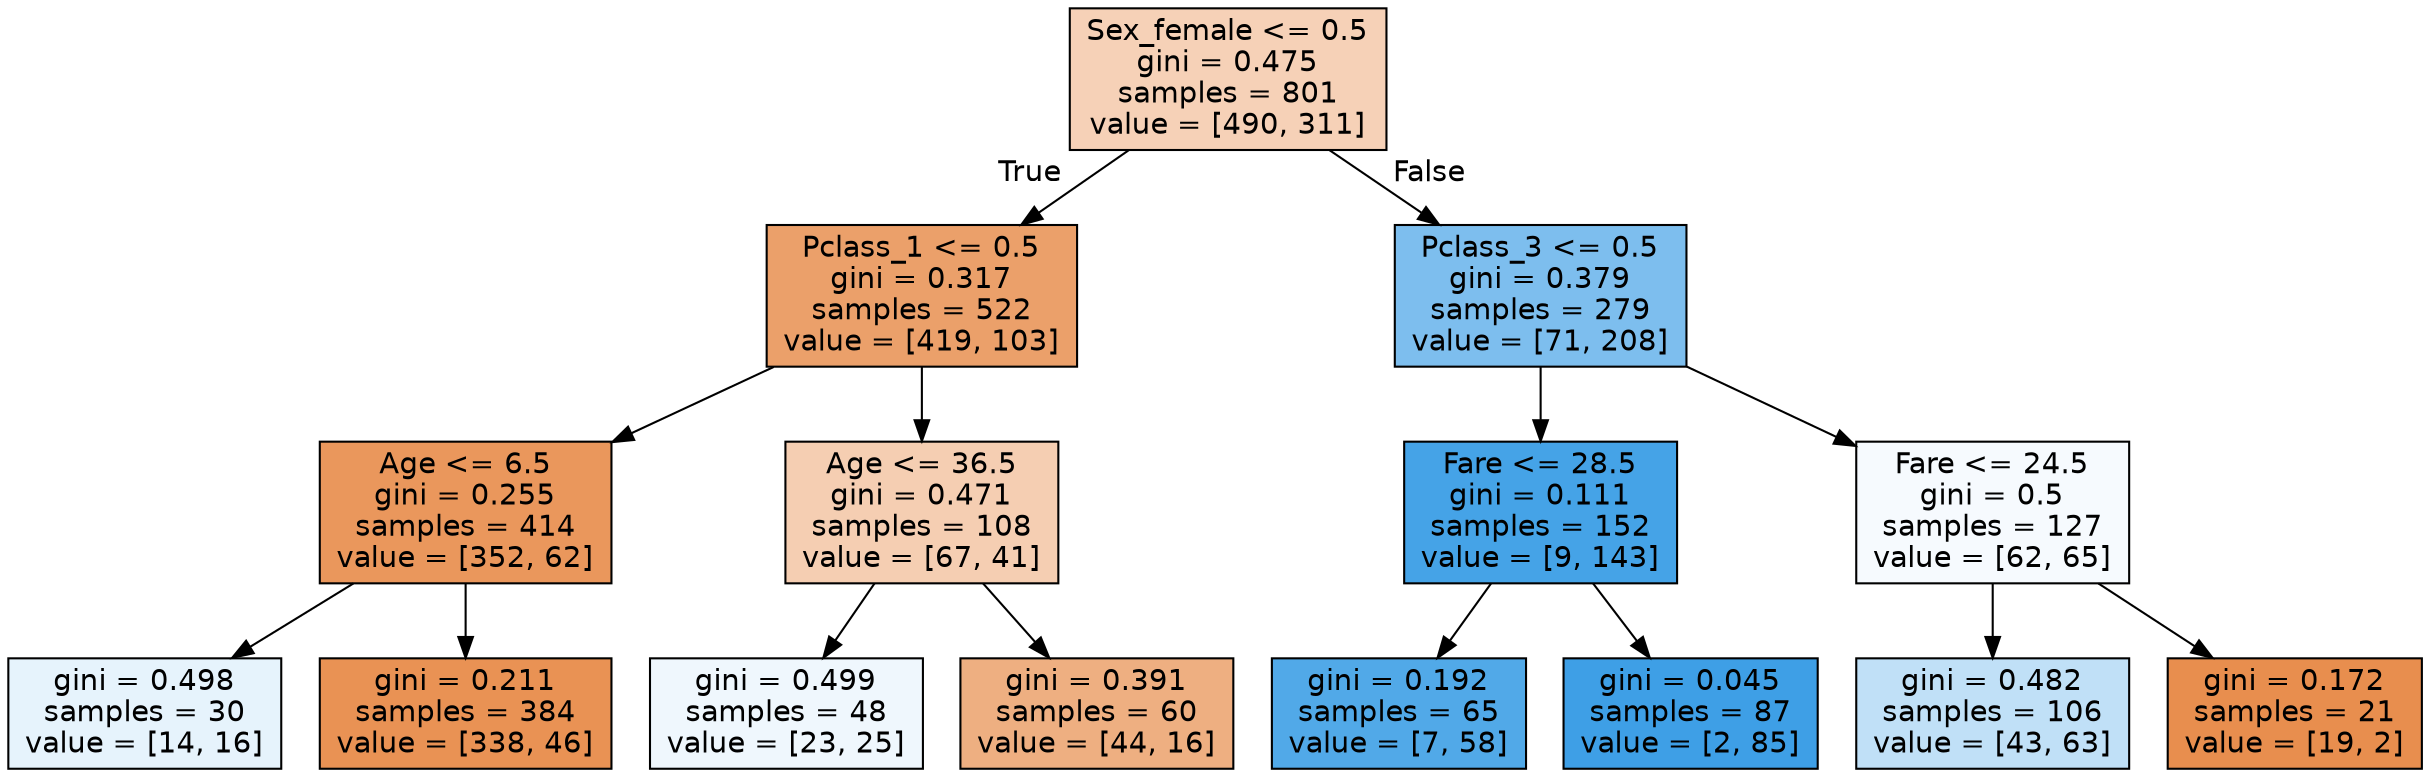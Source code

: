 digraph Tree {
node [shape=box, style="filled", color="black", fontname="helvetica"] ;
edge [fontname="helvetica"] ;
0 [label="Sex_female <= 0.5\ngini = 0.475\nsamples = 801\nvalue = [490, 311]", fillcolor="#f6d1b7"] ;
1 [label="Pclass_1 <= 0.5\ngini = 0.317\nsamples = 522\nvalue = [419, 103]", fillcolor="#eba06a"] ;
0 -> 1 [labeldistance=2.5, labelangle=45, headlabel="True"] ;
2 [label="Age <= 6.5\ngini = 0.255\nsamples = 414\nvalue = [352, 62]", fillcolor="#ea975c"] ;
1 -> 2 ;
3 [label="gini = 0.498\nsamples = 30\nvalue = [14, 16]", fillcolor="#e6f3fc"] ;
2 -> 3 ;
4 [label="gini = 0.211\nsamples = 384\nvalue = [338, 46]", fillcolor="#e99254"] ;
2 -> 4 ;
5 [label="Age <= 36.5\ngini = 0.471\nsamples = 108\nvalue = [67, 41]", fillcolor="#f5ceb2"] ;
1 -> 5 ;
6 [label="gini = 0.499\nsamples = 48\nvalue = [23, 25]", fillcolor="#eff7fd"] ;
5 -> 6 ;
7 [label="gini = 0.391\nsamples = 60\nvalue = [44, 16]", fillcolor="#eeaf81"] ;
5 -> 7 ;
8 [label="Pclass_3 <= 0.5\ngini = 0.379\nsamples = 279\nvalue = [71, 208]", fillcolor="#7dbeee"] ;
0 -> 8 [labeldistance=2.5, labelangle=-45, headlabel="False"] ;
9 [label="Fare <= 28.5\ngini = 0.111\nsamples = 152\nvalue = [9, 143]", fillcolor="#45a3e7"] ;
8 -> 9 ;
10 [label="gini = 0.192\nsamples = 65\nvalue = [7, 58]", fillcolor="#51a9e8"] ;
9 -> 10 ;
11 [label="gini = 0.045\nsamples = 87\nvalue = [2, 85]", fillcolor="#3e9fe6"] ;
9 -> 11 ;
12 [label="Fare <= 24.5\ngini = 0.5\nsamples = 127\nvalue = [62, 65]", fillcolor="#f6fafe"] ;
8 -> 12 ;
13 [label="gini = 0.482\nsamples = 106\nvalue = [43, 63]", fillcolor="#c0e0f7"] ;
12 -> 13 ;
14 [label="gini = 0.172\nsamples = 21\nvalue = [19, 2]", fillcolor="#e88e4e"] ;
12 -> 14 ;
}
